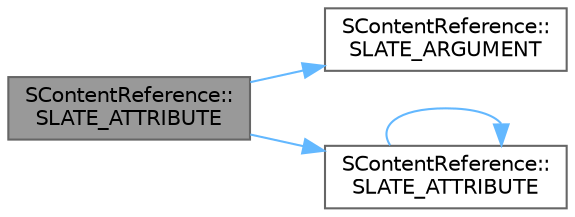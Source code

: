 digraph "SContentReference::SLATE_ATTRIBUTE"
{
 // INTERACTIVE_SVG=YES
 // LATEX_PDF_SIZE
  bgcolor="transparent";
  edge [fontname=Helvetica,fontsize=10,labelfontname=Helvetica,labelfontsize=10];
  node [fontname=Helvetica,fontsize=10,shape=box,height=0.2,width=0.4];
  rankdir="LR";
  Node1 [id="Node000001",label="SContentReference::\lSLATE_ATTRIBUTE",height=0.2,width=0.4,color="gray40", fillcolor="grey60", style="filled", fontcolor="black",tooltip="When specified, the path box will request this fixed size."];
  Node1 -> Node2 [id="edge1_Node000001_Node000002",color="steelblue1",style="solid",tooltip=" "];
  Node2 [id="Node000002",label="SContentReference::\lSLATE_ARGUMENT",height=0.2,width=0.4,color="grey40", fillcolor="white", style="filled",URL="$d7/d49/classSContentReference.html#a41279728f01b4727045bdab5e0b03da5",tooltip=" "];
  Node1 -> Node3 [id="edge2_Node000001_Node000003",color="steelblue1",style="solid",tooltip=" "];
  Node3 [id="Node000003",label="SContentReference::\lSLATE_ATTRIBUTE",height=0.2,width=0.4,color="grey40", fillcolor="white", style="filled",URL="$d7/d49/classSContentReference.html#a0f131733e43b2e9e4d6c1008b0e39627",tooltip=" "];
  Node3 -> Node3 [id="edge3_Node000003_Node000003",color="steelblue1",style="solid",tooltip=" "];
}

